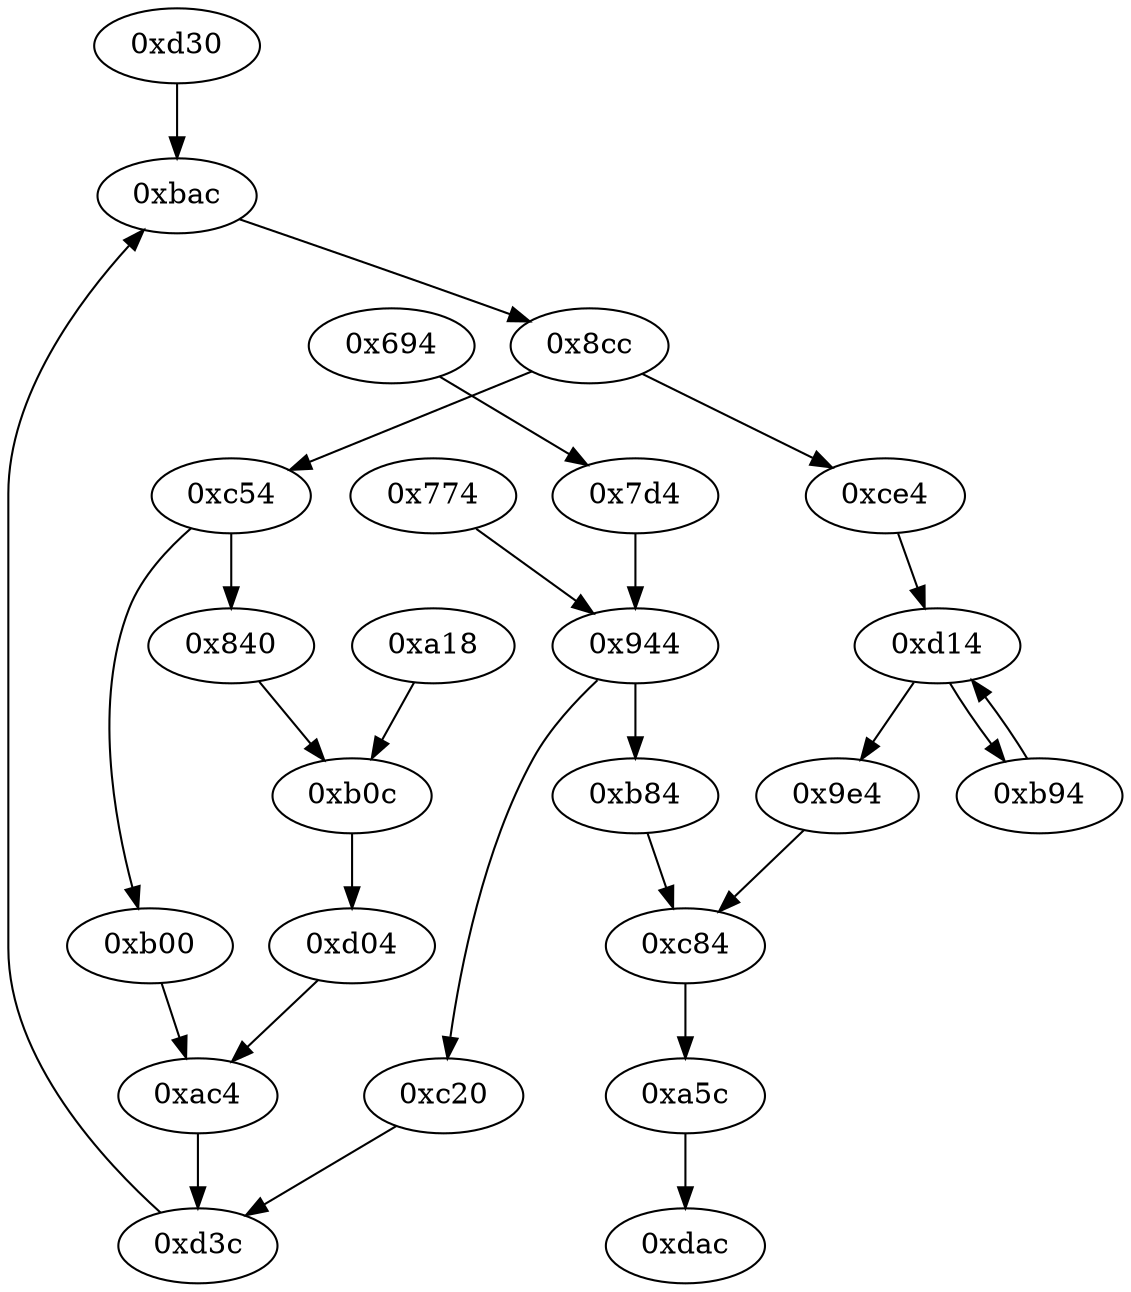 strict digraph "" {
	"0xd30"	 [opcode="[u'ldr', u'mov', u'b']"];
	"0xbac"	 [opcode="[u'ldr', u'ldr', u'cmp', u'mov', u'strb', u'ldr', u'ldr', u'ldr', u'add', u'sub', u'sub', u'mul', u'mov', u'eor', u'and', u'ldr', \
u'ldr', u'mov', u'cmp', u'mov', u'cmp', u'mov', u'mov', u'cmp', u'mov', u'mov', u'teq', u'mov', u'b']"];
	"0xd30" -> "0xbac";
	"0xb00"	 [opcode="[u'ldr', u'add', u'b']"];
	"0xac4"	 [opcode="[u'ldr', u'ldr', u'ldr', u'ldr', u'strb', u'ldr', u'add', u'add', u'sub', u'str', u'ldr', u'asr', u'add', u'asr', u'b']"];
	"0xb00" -> "0xac4";
	"0xb84"	 [opcode="[u'mov']"];
	"0xc84"	 [opcode="[u'ldr', u'mov', u'str', u'ldr', u'ldr', u'sub', u'mul', u'mov', u'eor', u'and', u'ldr', u'mov', u'ldr', u'cmp', u'mov', u'teq', \
u'ldr', u'mov', u'cmp', u'mov', u'mov']"];
	"0xb84" -> "0xc84";
	"0x944"	 [opcode="[u'sub', u'mov', u'ldr', u'str', u'mov', u'mov', u'cmp', u'ldr', u'mov', u'strb', u'ldr', u'ldr', u'ldr', u'cmp', u'mov', u'rsb', \
u'mvn', u'mul', u'ldr', u'mvn', u'mov', u'orr', u'cmn', u'mov', u'teq', u'ldr', u'mov', u'cmn', u'mov', u'b']"];
	"0x944" -> "0xb84";
	"0xc20"	 [opcode="[u'ldr', u'str', u'ldr', u'ldr', u'ldr', u'ldrb', u'str', u'mov', u'str', u'ldr']"];
	"0x944" -> "0xc20";
	"0xa5c"	 [opcode="[u'ldr', u'ldr', u'mov', u'ldr', u'ldr', u'sub', u'cmp', u'mul', u'mov', u'mvn', u'mov', u'orr', u'ldr', u'cmn', u'mov', u'teq', \
u'ldr', u'b']"];
	"0xdac"	 [opcode="[u'ldr', u'ldr', u'ldr', u'ldr', u'ldr', u'sub', u'sub', u'pop']"];
	"0xa5c" -> "0xdac";
	"0xc54"	 [opcode="[u'ldr', u'asr', u'add', u'bic', u'sub', u'str', u'ldr', u'ldr', u'ldr', u'cmp', u'mov', u'b']"];
	"0xc54" -> "0xb00";
	"0x840"	 [opcode="[u'ldr', u'ldr', u'ldr', u'sub', u'mul', u'mov', u'eor', u'and', u'ldr', u'mov', u'ldr', u'cmp', u'mov', u'cmp', u'mov', u'mov', \
u'cmp', u'mov', u'mov', u'teq', u'mov', u'b']"];
	"0xc54" -> "0x840";
	"0xd14"	 [opcode="[u'str', u'ldr', u'ldr', u'ldr', u'cmp', u'mov', u'b']"];
	"0x9e4"	 [opcode="[u'ldr', u'mov', u'b']"];
	"0xd14" -> "0x9e4";
	"0xb94"	 [opcode="[u'ldr', u'ldr', u'ldrb', u'bl', u'ldr', u'b']"];
	"0xd14" -> "0xb94";
	"0xb0c"	 [opcode="[u'ldr', u'ldr', u'mov', u'sub', u'add', u'add', u'ldr', u'str', u'ldr', u'ldr', u'ldr', u'rsb', u'mvn', u'cmp', u'mul', u'mov', \
u'mvn', u'mov', u'orr', u'ldr', u'cmn', u'mov', u'teq', u'mov']"];
	"0xd04"	 [opcode="[u'ldr']"];
	"0xb0c" -> "0xd04";
	"0xce4"	 [opcode="[u'ldr', u'ldr', u'bl', u'ldr']"];
	"0xce4" -> "0xd14";
	"0x774"	 [opcode="[u'ldr', u'cmp', u'mov', u'mov']"];
	"0x774" -> "0x944";
	"0x9e4" -> "0xc84";
	"0x694"	 [opcode="[u'push', u'add', u'sub', u'str', u'ldr', u'str', u'mvn', u'ldr', u'ldr', u'str', u'ldr', u'ldr', u'ldr', u'sub', u'sub', u'add', \
u'mul', u'mov', u'eor', u'tst', u'ldr', u'mov', u'mov', u'strb', u'ldr', u'cmp', u'mov', u'strb', u'ldr', u'ldr', u'str', u'ldr', \
u'str', u'ldr', u'str', u'ldr', u'str', u'ldr', u'ldr', u'str', u'ldr', u'str', u'ldr', u'ldr', u'ldr', u'ldr', u'ldr', u'str', \
u'ldr', u'add', u'str', u'str', u'str', u'str', u'str', u'b']"];
	"0x7d4"	 [opcode="[u'ldrb', u'ldrb', u'ldr', u'cmp', u'mov', u'mov', u'cmp', u'mov', u'teq', u'mov', u'b']"];
	"0x694" -> "0x7d4";
	"0xd3c"	 [opcode="[u'ldr', u'str', u'ldr', u'str', u'ldr', u'ldr', u'ldr', u'sub', u'sub', u'add', u'mul', u'mov', u'eor', u'and', u'ldr', u'mov', \
u'ldr', u'cmp', u'mov', u'cmp', u'mov', u'mov', u'cmp', u'mov', u'mov', u'teq', u'mov', u'b']"];
	"0xac4" -> "0xd3c";
	"0xc84" -> "0xa5c";
	"0xa18"	 [opcode="[u'ldr', u'ldr', u'ldr', u'ldr', u'ldr', u'ldr', u'b']"];
	"0xa18" -> "0xb0c";
	"0xb94" -> "0xd14";
	"0x8cc"	 [opcode="[u'ldrb', u'ldr', u'ldr', u'b']"];
	"0x8cc" -> "0xc54";
	"0x8cc" -> "0xce4";
	"0xc20" -> "0xd3c";
	"0xd04" -> "0xac4";
	"0x7d4" -> "0x944";
	"0xbac" -> "0x8cc";
	"0xd3c" -> "0xbac";
	"0x840" -> "0xb0c";
}
